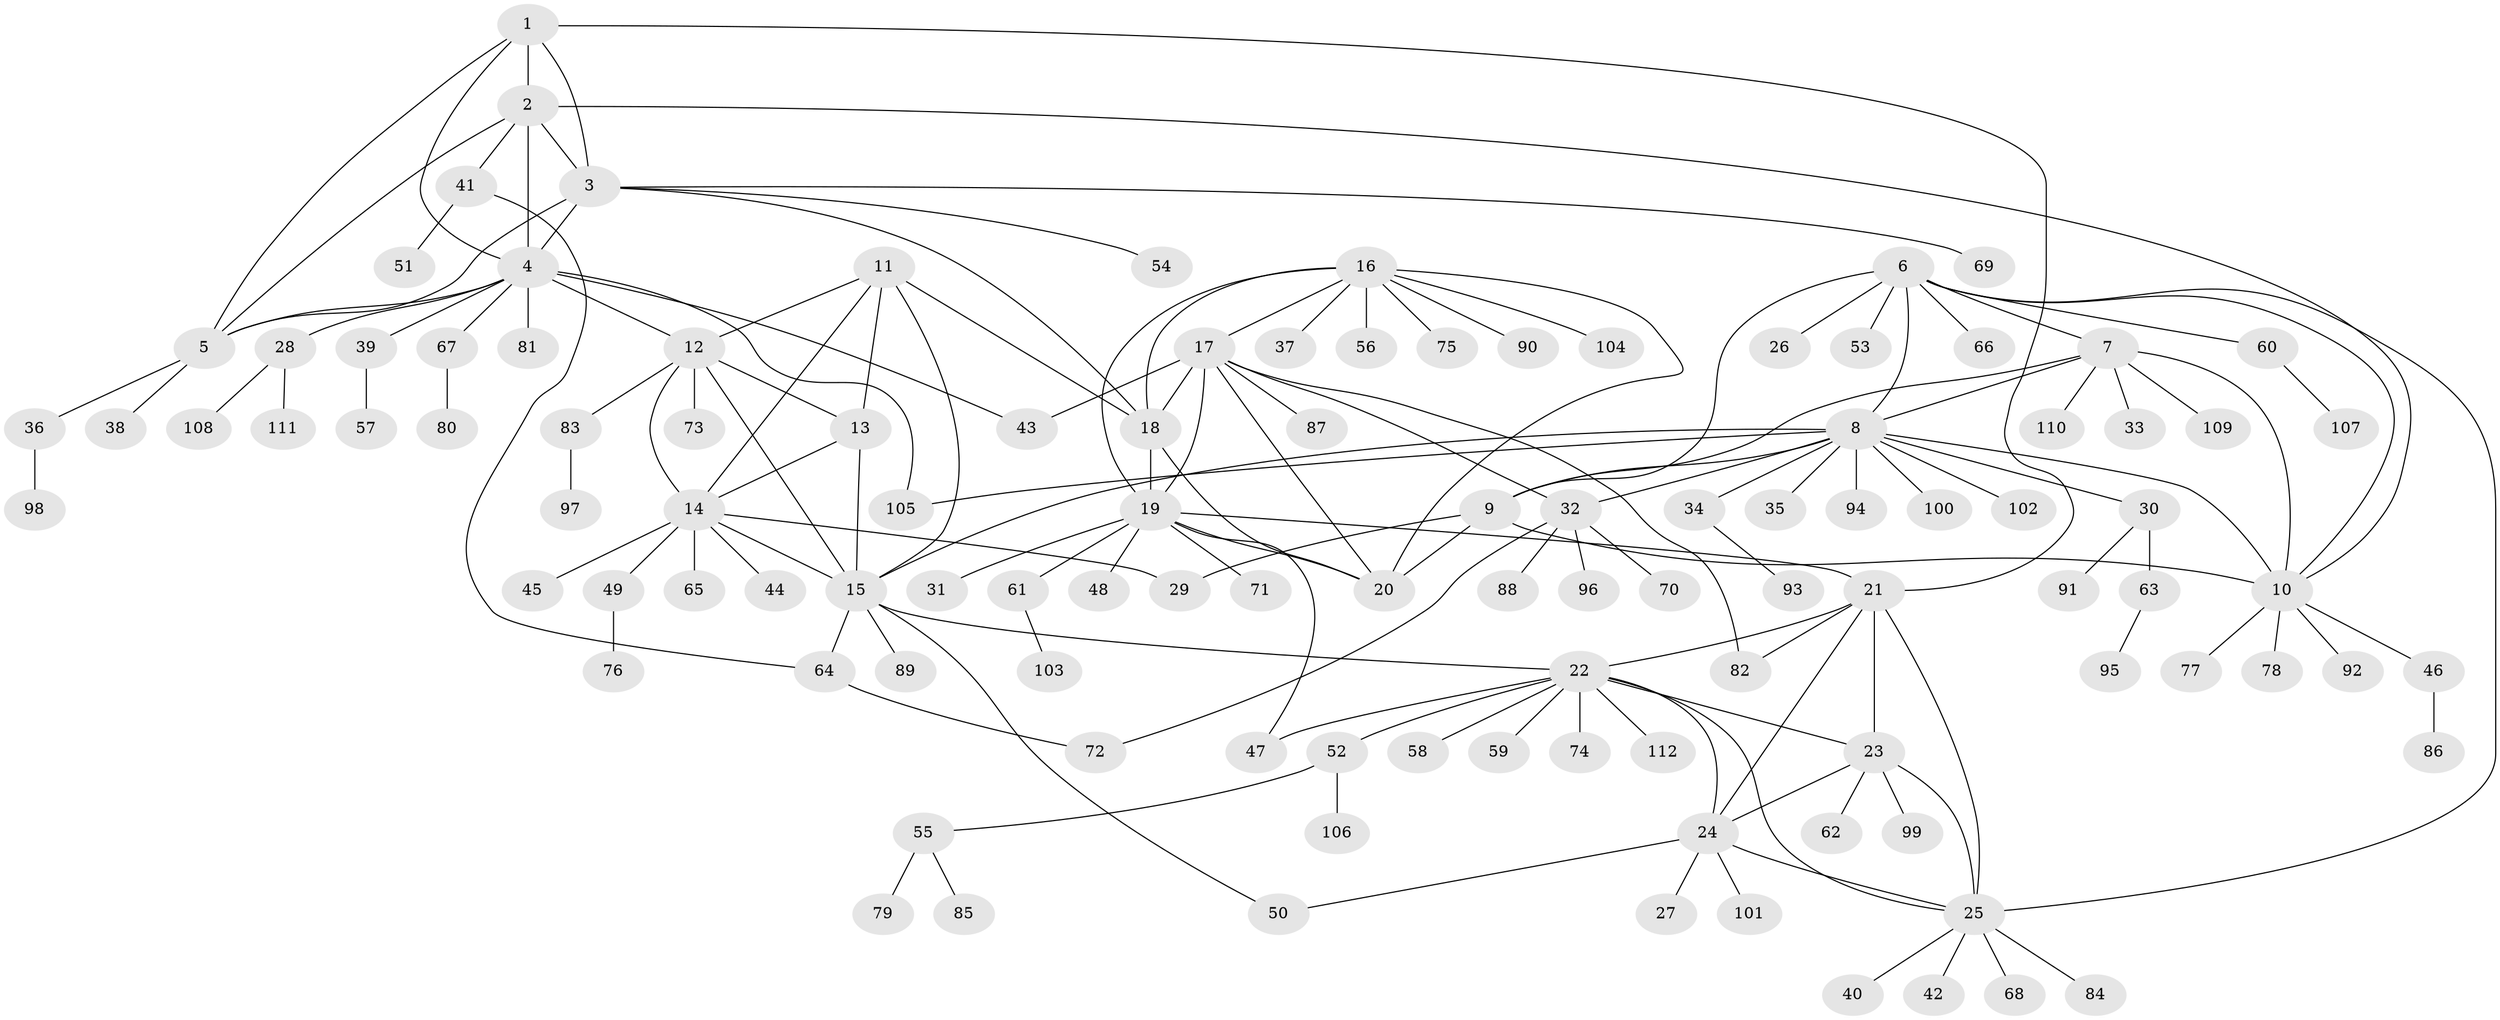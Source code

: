 // Generated by graph-tools (version 1.1) at 2025/26/03/09/25 03:26:35]
// undirected, 112 vertices, 156 edges
graph export_dot {
graph [start="1"]
  node [color=gray90,style=filled];
  1;
  2;
  3;
  4;
  5;
  6;
  7;
  8;
  9;
  10;
  11;
  12;
  13;
  14;
  15;
  16;
  17;
  18;
  19;
  20;
  21;
  22;
  23;
  24;
  25;
  26;
  27;
  28;
  29;
  30;
  31;
  32;
  33;
  34;
  35;
  36;
  37;
  38;
  39;
  40;
  41;
  42;
  43;
  44;
  45;
  46;
  47;
  48;
  49;
  50;
  51;
  52;
  53;
  54;
  55;
  56;
  57;
  58;
  59;
  60;
  61;
  62;
  63;
  64;
  65;
  66;
  67;
  68;
  69;
  70;
  71;
  72;
  73;
  74;
  75;
  76;
  77;
  78;
  79;
  80;
  81;
  82;
  83;
  84;
  85;
  86;
  87;
  88;
  89;
  90;
  91;
  92;
  93;
  94;
  95;
  96;
  97;
  98;
  99;
  100;
  101;
  102;
  103;
  104;
  105;
  106;
  107;
  108;
  109;
  110;
  111;
  112;
  1 -- 2;
  1 -- 3;
  1 -- 4;
  1 -- 5;
  1 -- 21;
  2 -- 3;
  2 -- 4;
  2 -- 5;
  2 -- 10;
  2 -- 41;
  3 -- 4;
  3 -- 5;
  3 -- 18;
  3 -- 54;
  3 -- 69;
  4 -- 5;
  4 -- 12;
  4 -- 28;
  4 -- 39;
  4 -- 43;
  4 -- 67;
  4 -- 81;
  4 -- 105;
  5 -- 36;
  5 -- 38;
  6 -- 7;
  6 -- 8;
  6 -- 9;
  6 -- 10;
  6 -- 25;
  6 -- 26;
  6 -- 53;
  6 -- 60;
  6 -- 66;
  7 -- 8;
  7 -- 9;
  7 -- 10;
  7 -- 33;
  7 -- 109;
  7 -- 110;
  8 -- 9;
  8 -- 10;
  8 -- 15;
  8 -- 30;
  8 -- 32;
  8 -- 34;
  8 -- 35;
  8 -- 94;
  8 -- 100;
  8 -- 102;
  8 -- 105;
  9 -- 10;
  9 -- 20;
  9 -- 29;
  10 -- 46;
  10 -- 77;
  10 -- 78;
  10 -- 92;
  11 -- 12;
  11 -- 13;
  11 -- 14;
  11 -- 15;
  11 -- 18;
  12 -- 13;
  12 -- 14;
  12 -- 15;
  12 -- 73;
  12 -- 83;
  13 -- 14;
  13 -- 15;
  14 -- 15;
  14 -- 29;
  14 -- 44;
  14 -- 45;
  14 -- 49;
  14 -- 65;
  15 -- 22;
  15 -- 50;
  15 -- 64;
  15 -- 89;
  16 -- 17;
  16 -- 18;
  16 -- 19;
  16 -- 20;
  16 -- 37;
  16 -- 56;
  16 -- 75;
  16 -- 90;
  16 -- 104;
  17 -- 18;
  17 -- 19;
  17 -- 20;
  17 -- 32;
  17 -- 43;
  17 -- 82;
  17 -- 87;
  18 -- 19;
  18 -- 20;
  19 -- 20;
  19 -- 21;
  19 -- 31;
  19 -- 47;
  19 -- 48;
  19 -- 61;
  19 -- 71;
  21 -- 22;
  21 -- 23;
  21 -- 24;
  21 -- 25;
  21 -- 82;
  22 -- 23;
  22 -- 24;
  22 -- 25;
  22 -- 47;
  22 -- 52;
  22 -- 58;
  22 -- 59;
  22 -- 74;
  22 -- 112;
  23 -- 24;
  23 -- 25;
  23 -- 62;
  23 -- 99;
  24 -- 25;
  24 -- 27;
  24 -- 50;
  24 -- 101;
  25 -- 40;
  25 -- 42;
  25 -- 68;
  25 -- 84;
  28 -- 108;
  28 -- 111;
  30 -- 63;
  30 -- 91;
  32 -- 70;
  32 -- 72;
  32 -- 88;
  32 -- 96;
  34 -- 93;
  36 -- 98;
  39 -- 57;
  41 -- 51;
  41 -- 64;
  46 -- 86;
  49 -- 76;
  52 -- 55;
  52 -- 106;
  55 -- 79;
  55 -- 85;
  60 -- 107;
  61 -- 103;
  63 -- 95;
  64 -- 72;
  67 -- 80;
  83 -- 97;
}
